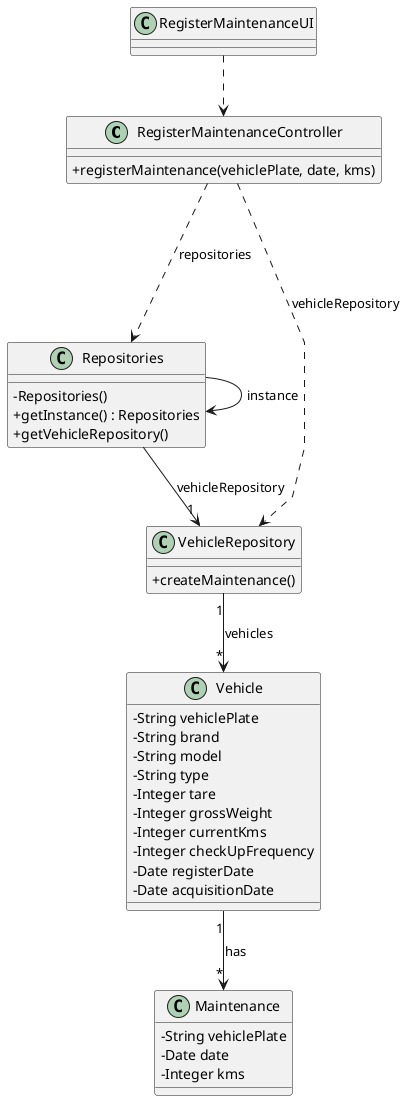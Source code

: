 @startuml
'skinparam monochrome true
skinparam packageStyle rectangle
skinparam shadowing false
skinparam linetype polyline
'skinparam linetype orto

skinparam classAttributeIconSize 0

'left to right direction

class RegisterMaintenanceController {
    +registerMaintenance(vehiclePlate, date, kms)
}


class RegisterMaintenanceUI {
}

class Vehicle {
  - String vehiclePlate
      - String brand
      - String model
      - String type
      - Integer tare
      - Integer grossWeight
      - Integer currentKms
            - Integer checkUpFrequency
      - Date registerDate
      - Date acquisitionDate

}
class Repositories {
    - Repositories()
    + getInstance() : Repositories
    + getVehicleRepository()
}


class Maintenance {
    - String vehiclePlate
    - Date date
    - Integer kms
}
class VehicleRepository {
    + createMaintenance()
}

Repositories -> Repositories : instance
RegisterMaintenanceUI ..> RegisterMaintenanceController
Vehicle "1" --> "*" Maintenance : has
RegisterMaintenanceController ...> Repositories: repositories
Repositories --> "1" VehicleRepository: vehicleRepository
RegisterMaintenanceController ..> VehicleRepository: vehicleRepository
VehicleRepository "1" --> "*" Vehicle : vehicles




@enduml